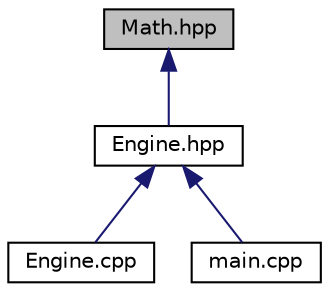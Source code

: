 digraph "Math.hpp"
{
  edge [fontname="Helvetica",fontsize="10",labelfontname="Helvetica",labelfontsize="10"];
  node [fontname="Helvetica",fontsize="10",shape=record];
  Node15 [label="Math.hpp",height=0.2,width=0.4,color="black", fillcolor="grey75", style="filled", fontcolor="black"];
  Node15 -> Node16 [dir="back",color="midnightblue",fontsize="10",style="solid"];
  Node16 [label="Engine.hpp",height=0.2,width=0.4,color="black", fillcolor="white", style="filled",URL="$_engine_8hpp.html"];
  Node16 -> Node17 [dir="back",color="midnightblue",fontsize="10",style="solid"];
  Node17 [label="Engine.cpp",height=0.2,width=0.4,color="black", fillcolor="white", style="filled",URL="$_engine_8cpp.html"];
  Node16 -> Node18 [dir="back",color="midnightblue",fontsize="10",style="solid"];
  Node18 [label="main.cpp",height=0.2,width=0.4,color="black", fillcolor="white", style="filled",URL="$main_8cpp.html"];
}
